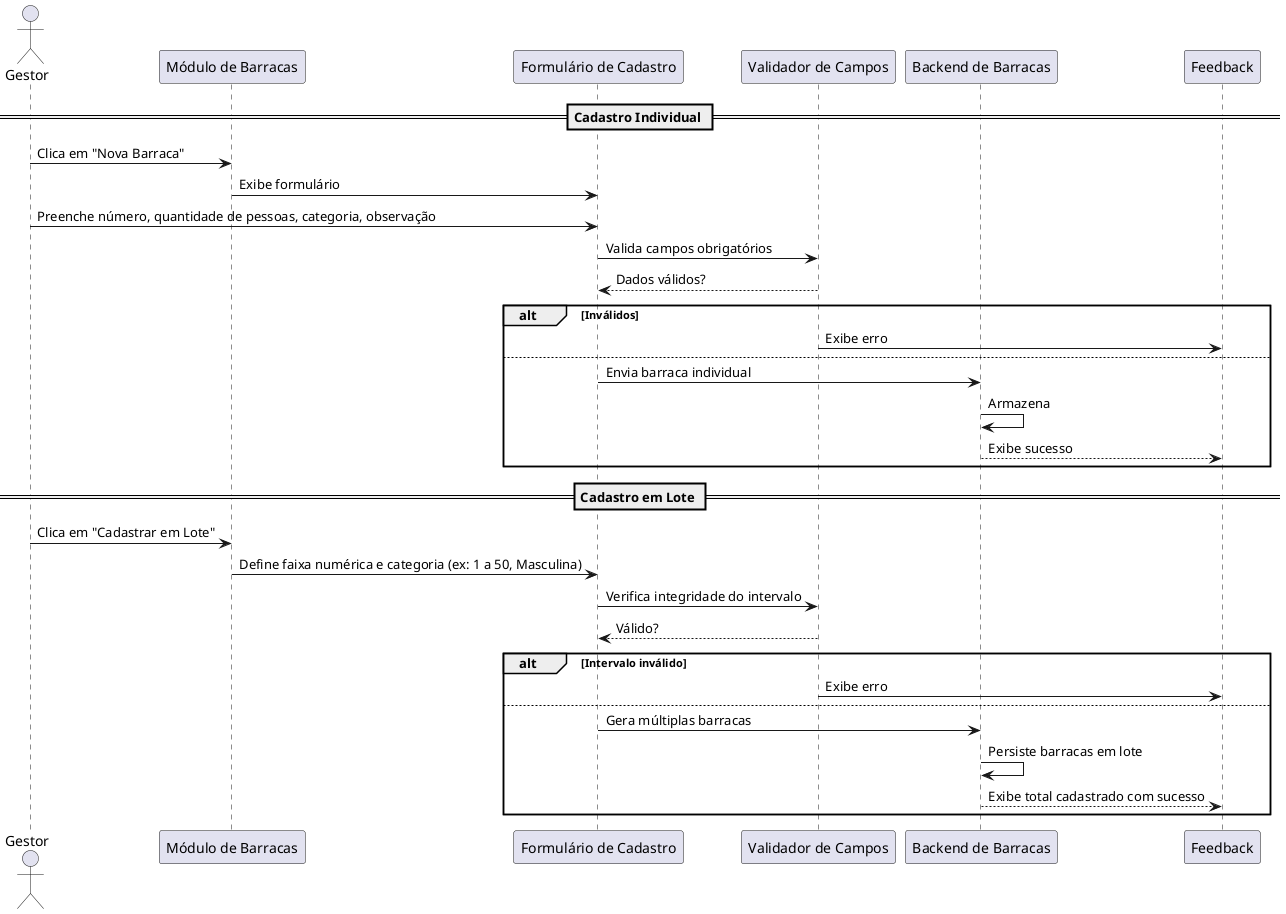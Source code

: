 @startuml name "Cadastro de Barracas"
actor Gestor
participant "Módulo de Barracas" as Barracas
participant "Formulário de Cadastro" as Form
participant "Validador de Campos" as Validator
participant "Backend de Barracas" as Backend
participant "Feedback" as Feedback

== Cadastro Individual ==
Gestor -> Barracas : Clica em "Nova Barraca"
Barracas -> Form : Exibe formulário
Gestor -> Form : Preenche número, quantidade de pessoas, categoria, observação
Form -> Validator : Valida campos obrigatórios
Validator --> Form : Dados válidos?

alt Inválidos
    Validator -> Feedback : Exibe erro
else
    Form -> Backend : Envia barraca individual
    Backend -> Backend : Armazena
    Backend --> Feedback : Exibe sucesso
end

== Cadastro em Lote ==
Gestor -> Barracas : Clica em "Cadastrar em Lote"
Barracas -> Form : Define faixa numérica e categoria (ex: 1 a 50, Masculina)
Form -> Validator : Verifica integridade do intervalo
Validator --> Form : Válido?

alt Intervalo inválido
    Validator -> Feedback : Exibe erro
else
    Form -> Backend : Gera múltiplas barracas
    Backend -> Backend : Persiste barracas em lote
    Backend --> Feedback : Exibe total cadastrado com sucesso
end
@enduml
